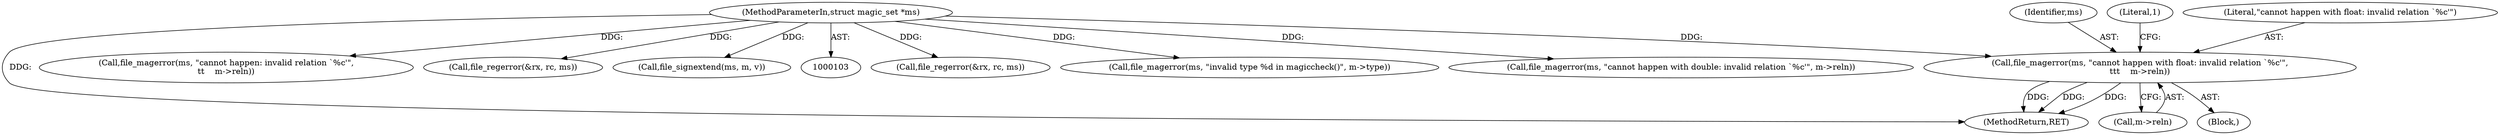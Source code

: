 digraph "0_file_4a284c89d6ef11aca34da65da7d673050a5ea320_1@pointer" {
"1000239" [label="(Call,file_magerror(ms, \"cannot happen with float: invalid relation `%c'\",\n\t\t\t    m->reln))"];
"1000104" [label="(MethodParameterIn,struct magic_set *ms)"];
"1000661" [label="(Call,file_regerror(&rx, rc, ms))"];
"1000240" [label="(Identifier,ms)"];
"1000693" [label="(Call,file_magerror(ms, \"invalid type %d in magiccheck()\", m->type))"];
"1000304" [label="(Call,file_magerror(ms, \"cannot happen with double: invalid relation `%c'\", m->reln))"];
"1000994" [label="(MethodReturn,RET)"];
"1000247" [label="(Literal,1)"];
"1000104" [label="(MethodParameterIn,struct magic_set *ms)"];
"1000983" [label="(Call,file_magerror(ms, \"cannot happen: invalid relation `%c'\",\n\t\t    m->reln))"];
"1000242" [label="(Call,m->reln)"];
"1000204" [label="(Block,)"];
"1000241" [label="(Literal,\"cannot happen with float: invalid relation `%c'\")"];
"1000239" [label="(Call,file_magerror(ms, \"cannot happen with float: invalid relation `%c'\",\n\t\t\t    m->reln))"];
"1000510" [label="(Call,file_regerror(&rx, rc, ms))"];
"1000704" [label="(Call,file_signextend(ms, m, v))"];
"1000239" -> "1000204"  [label="AST: "];
"1000239" -> "1000242"  [label="CFG: "];
"1000240" -> "1000239"  [label="AST: "];
"1000241" -> "1000239"  [label="AST: "];
"1000242" -> "1000239"  [label="AST: "];
"1000247" -> "1000239"  [label="CFG: "];
"1000239" -> "1000994"  [label="DDG: "];
"1000239" -> "1000994"  [label="DDG: "];
"1000239" -> "1000994"  [label="DDG: "];
"1000104" -> "1000239"  [label="DDG: "];
"1000104" -> "1000103"  [label="AST: "];
"1000104" -> "1000994"  [label="DDG: "];
"1000104" -> "1000304"  [label="DDG: "];
"1000104" -> "1000510"  [label="DDG: "];
"1000104" -> "1000661"  [label="DDG: "];
"1000104" -> "1000693"  [label="DDG: "];
"1000104" -> "1000704"  [label="DDG: "];
"1000104" -> "1000983"  [label="DDG: "];
}
